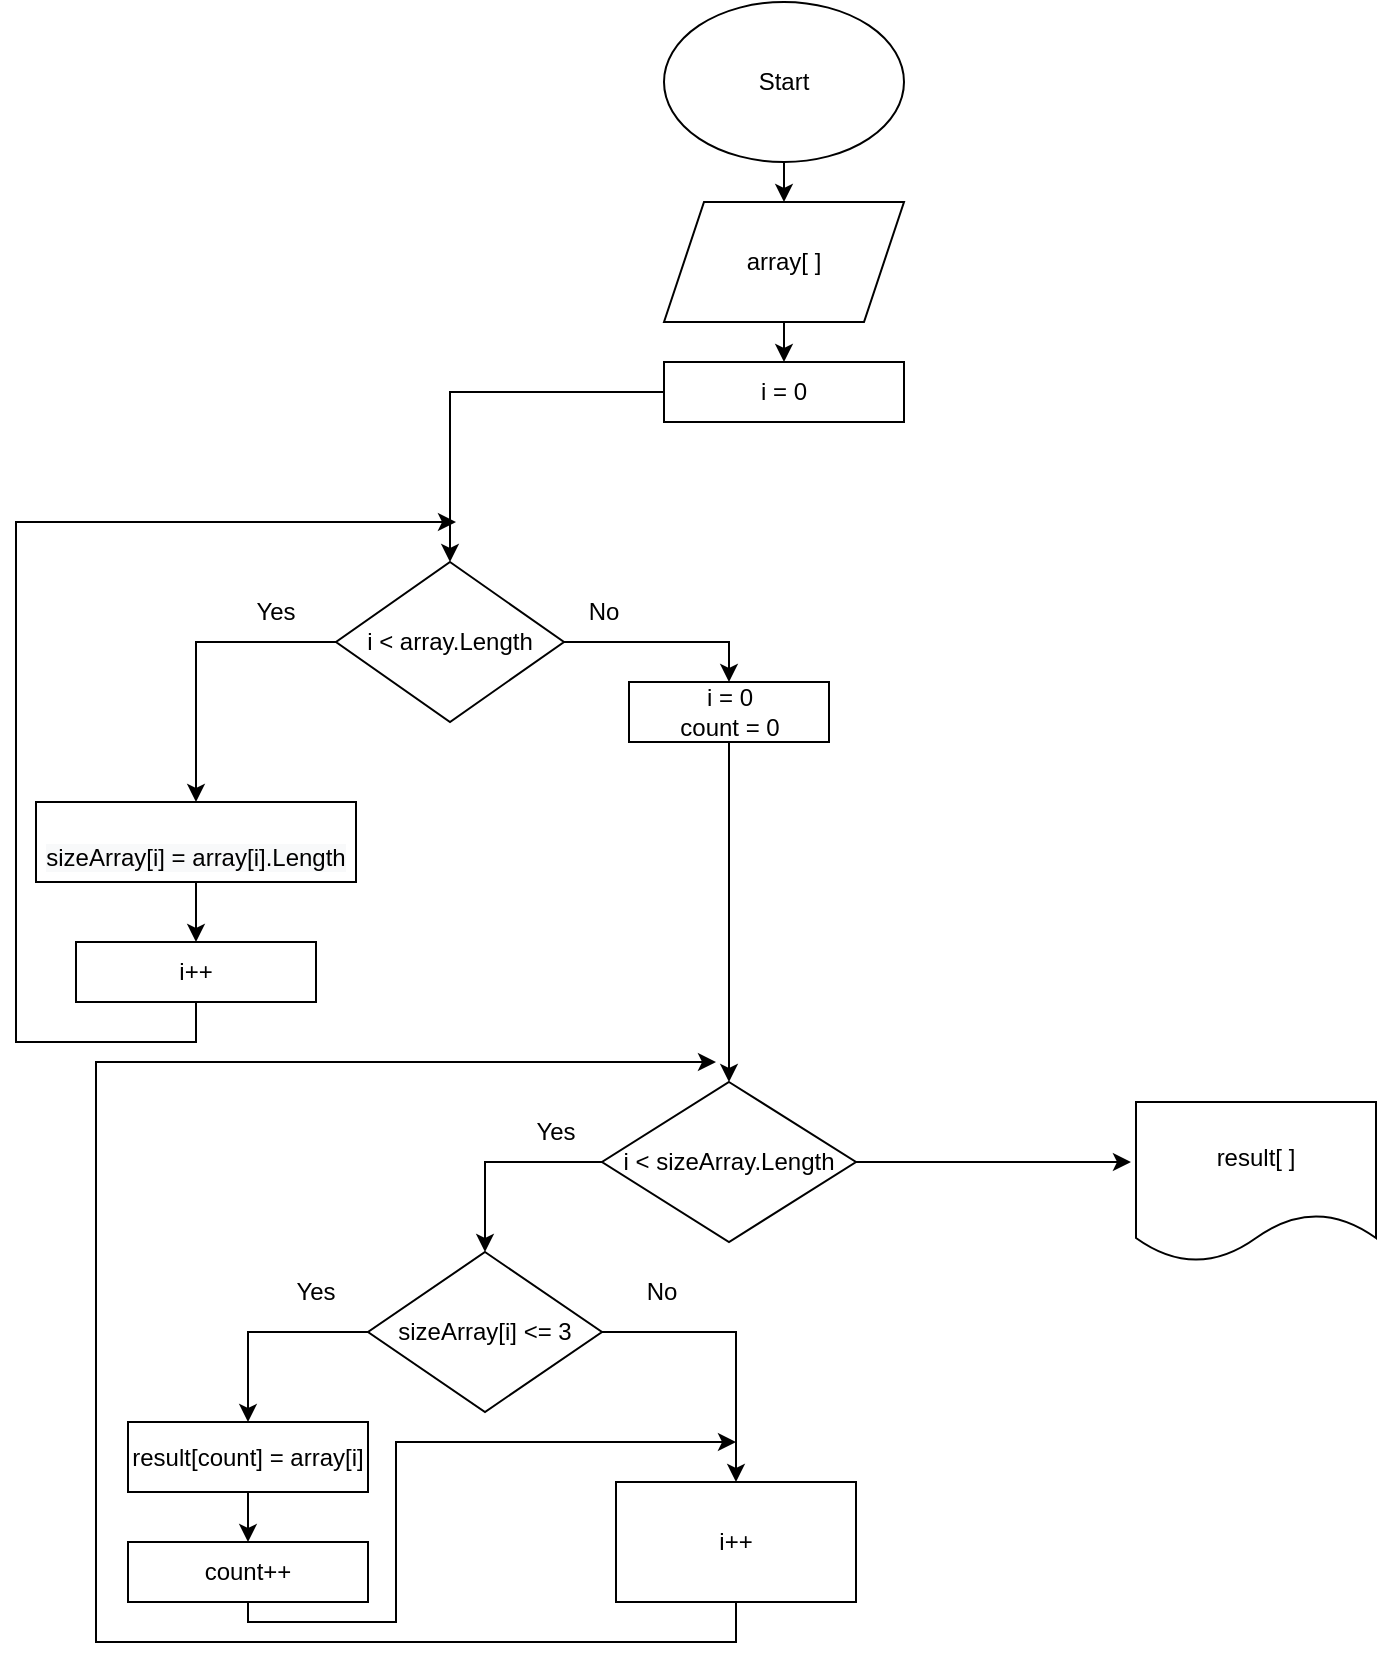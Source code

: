 <mxfile version="20.2.0" type="device"><diagram id="2v8lcFVWRdtHLaR7I88i" name="Страница 1"><mxGraphModel dx="1185" dy="655" grid="1" gridSize="10" guides="1" tooltips="1" connect="1" arrows="1" fold="1" page="1" pageScale="1" pageWidth="827" pageHeight="1169" math="0" shadow="0"><root><mxCell id="0"/><mxCell id="1" parent="0"/><mxCell id="awtF2lcgCRd2cvgCcLZ4-13" style="edgeStyle=orthogonalEdgeStyle;rounded=0;orthogonalLoop=1;jettySize=auto;html=1;exitX=0.5;exitY=1;exitDx=0;exitDy=0;entryX=0.5;entryY=0;entryDx=0;entryDy=0;" edge="1" parent="1" source="awtF2lcgCRd2cvgCcLZ4-1" target="awtF2lcgCRd2cvgCcLZ4-2"><mxGeometry relative="1" as="geometry"/></mxCell><mxCell id="awtF2lcgCRd2cvgCcLZ4-1" value="Start" style="ellipse;whiteSpace=wrap;html=1;" vertex="1" parent="1"><mxGeometry x="354" y="20" width="120" height="80" as="geometry"/></mxCell><mxCell id="awtF2lcgCRd2cvgCcLZ4-14" style="edgeStyle=orthogonalEdgeStyle;rounded=0;orthogonalLoop=1;jettySize=auto;html=1;exitX=0.5;exitY=1;exitDx=0;exitDy=0;entryX=0.5;entryY=0;entryDx=0;entryDy=0;" edge="1" parent="1" source="awtF2lcgCRd2cvgCcLZ4-2" target="awtF2lcgCRd2cvgCcLZ4-3"><mxGeometry relative="1" as="geometry"/></mxCell><mxCell id="awtF2lcgCRd2cvgCcLZ4-2" value="array[ ]" style="shape=parallelogram;perimeter=parallelogramPerimeter;whiteSpace=wrap;html=1;fixedSize=1;" vertex="1" parent="1"><mxGeometry x="354" y="120" width="120" height="60" as="geometry"/></mxCell><mxCell id="awtF2lcgCRd2cvgCcLZ4-11" style="edgeStyle=orthogonalEdgeStyle;rounded=0;orthogonalLoop=1;jettySize=auto;html=1;exitX=0;exitY=0.5;exitDx=0;exitDy=0;entryX=0.5;entryY=0;entryDx=0;entryDy=0;" edge="1" parent="1" source="awtF2lcgCRd2cvgCcLZ4-3" target="awtF2lcgCRd2cvgCcLZ4-4"><mxGeometry relative="1" as="geometry"/></mxCell><mxCell id="awtF2lcgCRd2cvgCcLZ4-3" value="i = 0" style="rounded=0;whiteSpace=wrap;html=1;" vertex="1" parent="1"><mxGeometry x="354" y="200" width="120" height="30" as="geometry"/></mxCell><mxCell id="awtF2lcgCRd2cvgCcLZ4-7" style="edgeStyle=orthogonalEdgeStyle;rounded=0;orthogonalLoop=1;jettySize=auto;html=1;exitX=0;exitY=0.5;exitDx=0;exitDy=0;entryX=0.5;entryY=0;entryDx=0;entryDy=0;" edge="1" parent="1" source="awtF2lcgCRd2cvgCcLZ4-4" target="awtF2lcgCRd2cvgCcLZ4-5"><mxGeometry relative="1" as="geometry"/></mxCell><mxCell id="awtF2lcgCRd2cvgCcLZ4-12" style="edgeStyle=orthogonalEdgeStyle;rounded=0;orthogonalLoop=1;jettySize=auto;html=1;exitX=1;exitY=0.5;exitDx=0;exitDy=0;entryX=0.5;entryY=0;entryDx=0;entryDy=0;" edge="1" parent="1" source="awtF2lcgCRd2cvgCcLZ4-4" target="awtF2lcgCRd2cvgCcLZ4-15"><mxGeometry relative="1" as="geometry"><mxPoint x="370" y="340" as="targetPoint"/></mxGeometry></mxCell><mxCell id="awtF2lcgCRd2cvgCcLZ4-4" value="i &amp;lt; array.Length" style="rhombus;whiteSpace=wrap;html=1;" vertex="1" parent="1"><mxGeometry x="190" y="300" width="114" height="80" as="geometry"/></mxCell><mxCell id="awtF2lcgCRd2cvgCcLZ4-9" style="edgeStyle=orthogonalEdgeStyle;rounded=0;orthogonalLoop=1;jettySize=auto;html=1;exitX=0.5;exitY=1;exitDx=0;exitDy=0;entryX=0.5;entryY=0;entryDx=0;entryDy=0;" edge="1" parent="1" source="awtF2lcgCRd2cvgCcLZ4-5" target="awtF2lcgCRd2cvgCcLZ4-8"><mxGeometry relative="1" as="geometry"/></mxCell><mxCell id="awtF2lcgCRd2cvgCcLZ4-5" value="&lt;br&gt;&lt;span style=&quot;color: rgb(0, 0, 0); font-family: Helvetica; font-size: 12px; font-style: normal; font-variant-ligatures: normal; font-variant-caps: normal; font-weight: 400; letter-spacing: normal; orphans: 2; text-align: center; text-indent: 0px; text-transform: none; widows: 2; word-spacing: 0px; -webkit-text-stroke-width: 0px; background-color: rgb(248, 249, 250); text-decoration-thickness: initial; text-decoration-style: initial; text-decoration-color: initial; float: none; display: inline !important;&quot;&gt;sizeArray[i] = array[i].Length&lt;/span&gt;&lt;br&gt;" style="rounded=0;whiteSpace=wrap;html=1;" vertex="1" parent="1"><mxGeometry x="40" y="420" width="160" height="40" as="geometry"/></mxCell><mxCell id="awtF2lcgCRd2cvgCcLZ4-33" style="edgeStyle=orthogonalEdgeStyle;rounded=0;orthogonalLoop=1;jettySize=auto;html=1;exitX=0.5;exitY=1;exitDx=0;exitDy=0;" edge="1" parent="1" source="awtF2lcgCRd2cvgCcLZ4-8"><mxGeometry relative="1" as="geometry"><mxPoint x="250" y="280" as="targetPoint"/><Array as="points"><mxPoint x="120" y="540"/><mxPoint x="30" y="540"/><mxPoint x="30" y="280"/></Array></mxGeometry></mxCell><mxCell id="awtF2lcgCRd2cvgCcLZ4-8" value="i++" style="rounded=0;whiteSpace=wrap;html=1;" vertex="1" parent="1"><mxGeometry x="60" y="490" width="120" height="30" as="geometry"/></mxCell><mxCell id="awtF2lcgCRd2cvgCcLZ4-17" style="edgeStyle=orthogonalEdgeStyle;rounded=0;orthogonalLoop=1;jettySize=auto;html=1;exitX=0.5;exitY=1;exitDx=0;exitDy=0;entryX=0.5;entryY=0;entryDx=0;entryDy=0;" edge="1" parent="1" source="awtF2lcgCRd2cvgCcLZ4-15" target="awtF2lcgCRd2cvgCcLZ4-16"><mxGeometry relative="1" as="geometry"/></mxCell><mxCell id="awtF2lcgCRd2cvgCcLZ4-15" value="i = 0&lt;br&gt;count = 0" style="rounded=0;whiteSpace=wrap;html=1;" vertex="1" parent="1"><mxGeometry x="336.5" y="360" width="100" height="30" as="geometry"/></mxCell><mxCell id="awtF2lcgCRd2cvgCcLZ4-19" style="edgeStyle=orthogonalEdgeStyle;rounded=0;orthogonalLoop=1;jettySize=auto;html=1;exitX=0;exitY=0.5;exitDx=0;exitDy=0;entryX=0.5;entryY=0;entryDx=0;entryDy=0;" edge="1" parent="1" source="awtF2lcgCRd2cvgCcLZ4-16" target="awtF2lcgCRd2cvgCcLZ4-18"><mxGeometry relative="1" as="geometry"/></mxCell><mxCell id="awtF2lcgCRd2cvgCcLZ4-41" style="edgeStyle=orthogonalEdgeStyle;rounded=0;orthogonalLoop=1;jettySize=auto;html=1;exitX=1;exitY=0.5;exitDx=0;exitDy=0;entryX=-0.021;entryY=0.375;entryDx=0;entryDy=0;entryPerimeter=0;" edge="1" parent="1" source="awtF2lcgCRd2cvgCcLZ4-16" target="awtF2lcgCRd2cvgCcLZ4-40"><mxGeometry relative="1" as="geometry"/></mxCell><mxCell id="awtF2lcgCRd2cvgCcLZ4-16" value="i &amp;lt; sizeArray.Length" style="rhombus;whiteSpace=wrap;html=1;" vertex="1" parent="1"><mxGeometry x="323" y="560" width="127" height="80" as="geometry"/></mxCell><mxCell id="awtF2lcgCRd2cvgCcLZ4-24" style="edgeStyle=orthogonalEdgeStyle;rounded=0;orthogonalLoop=1;jettySize=auto;html=1;exitX=0;exitY=0.5;exitDx=0;exitDy=0;entryX=0.5;entryY=0;entryDx=0;entryDy=0;" edge="1" parent="1" source="awtF2lcgCRd2cvgCcLZ4-18" target="awtF2lcgCRd2cvgCcLZ4-23"><mxGeometry relative="1" as="geometry"/></mxCell><mxCell id="awtF2lcgCRd2cvgCcLZ4-28" style="edgeStyle=orthogonalEdgeStyle;rounded=0;orthogonalLoop=1;jettySize=auto;html=1;exitX=1;exitY=0.5;exitDx=0;exitDy=0;entryX=0.5;entryY=0;entryDx=0;entryDy=0;" edge="1" parent="1" source="awtF2lcgCRd2cvgCcLZ4-18" target="awtF2lcgCRd2cvgCcLZ4-29"><mxGeometry relative="1" as="geometry"><mxPoint x="470" y="545" as="targetPoint"/></mxGeometry></mxCell><mxCell id="awtF2lcgCRd2cvgCcLZ4-18" value="sizeArray[i] &amp;lt;= 3" style="rhombus;whiteSpace=wrap;html=1;" vertex="1" parent="1"><mxGeometry x="206" y="645" width="117" height="80" as="geometry"/></mxCell><mxCell id="awtF2lcgCRd2cvgCcLZ4-20" value="Yes" style="text;html=1;strokeColor=none;fillColor=none;align=center;verticalAlign=middle;whiteSpace=wrap;rounded=0;" vertex="1" parent="1"><mxGeometry x="130" y="310" width="60" height="30" as="geometry"/></mxCell><mxCell id="awtF2lcgCRd2cvgCcLZ4-22" value="No" style="text;html=1;strokeColor=none;fillColor=none;align=center;verticalAlign=middle;whiteSpace=wrap;rounded=0;" vertex="1" parent="1"><mxGeometry x="294" y="310" width="60" height="30" as="geometry"/></mxCell><mxCell id="awtF2lcgCRd2cvgCcLZ4-26" style="edgeStyle=orthogonalEdgeStyle;rounded=0;orthogonalLoop=1;jettySize=auto;html=1;exitX=0.5;exitY=1;exitDx=0;exitDy=0;entryX=0.5;entryY=0;entryDx=0;entryDy=0;" edge="1" parent="1" source="awtF2lcgCRd2cvgCcLZ4-23" target="awtF2lcgCRd2cvgCcLZ4-25"><mxGeometry relative="1" as="geometry"/></mxCell><mxCell id="awtF2lcgCRd2cvgCcLZ4-23" value="result[count] = array[i]" style="rounded=0;whiteSpace=wrap;html=1;" vertex="1" parent="1"><mxGeometry x="86" y="730" width="120" height="35" as="geometry"/></mxCell><mxCell id="awtF2lcgCRd2cvgCcLZ4-34" style="edgeStyle=orthogonalEdgeStyle;rounded=0;orthogonalLoop=1;jettySize=auto;html=1;exitX=0.5;exitY=1;exitDx=0;exitDy=0;" edge="1" parent="1" source="awtF2lcgCRd2cvgCcLZ4-25"><mxGeometry relative="1" as="geometry"><mxPoint x="390" y="740" as="targetPoint"/><Array as="points"><mxPoint x="146" y="830"/><mxPoint x="220" y="830"/><mxPoint x="220" y="740"/></Array></mxGeometry></mxCell><mxCell id="awtF2lcgCRd2cvgCcLZ4-25" value="count++" style="rounded=0;whiteSpace=wrap;html=1;" vertex="1" parent="1"><mxGeometry x="86" y="790" width="120" height="30" as="geometry"/></mxCell><mxCell id="awtF2lcgCRd2cvgCcLZ4-38" style="edgeStyle=orthogonalEdgeStyle;rounded=0;orthogonalLoop=1;jettySize=auto;html=1;exitX=0.5;exitY=1;exitDx=0;exitDy=0;" edge="1" parent="1" source="awtF2lcgCRd2cvgCcLZ4-29"><mxGeometry relative="1" as="geometry"><mxPoint x="380" y="550" as="targetPoint"/><Array as="points"><mxPoint x="390" y="840"/><mxPoint x="70" y="840"/><mxPoint x="70" y="550"/></Array></mxGeometry></mxCell><mxCell id="awtF2lcgCRd2cvgCcLZ4-29" value="i++" style="rounded=0;whiteSpace=wrap;html=1;" vertex="1" parent="1"><mxGeometry x="330" y="760" width="120" height="60" as="geometry"/></mxCell><mxCell id="awtF2lcgCRd2cvgCcLZ4-35" value="Yes" style="text;html=1;strokeColor=none;fillColor=none;align=center;verticalAlign=middle;whiteSpace=wrap;rounded=0;" vertex="1" parent="1"><mxGeometry x="150" y="650" width="60" height="30" as="geometry"/></mxCell><mxCell id="awtF2lcgCRd2cvgCcLZ4-36" value="No" style="text;html=1;strokeColor=none;fillColor=none;align=center;verticalAlign=middle;whiteSpace=wrap;rounded=0;" vertex="1" parent="1"><mxGeometry x="323" y="650" width="60" height="30" as="geometry"/></mxCell><mxCell id="awtF2lcgCRd2cvgCcLZ4-39" value="Yes" style="text;html=1;strokeColor=none;fillColor=none;align=center;verticalAlign=middle;whiteSpace=wrap;rounded=0;" vertex="1" parent="1"><mxGeometry x="270" y="570" width="60" height="30" as="geometry"/></mxCell><mxCell id="awtF2lcgCRd2cvgCcLZ4-40" value="result[ ]" style="shape=document;whiteSpace=wrap;html=1;boundedLbl=1;" vertex="1" parent="1"><mxGeometry x="590" y="570" width="120" height="80" as="geometry"/></mxCell></root></mxGraphModel></diagram></mxfile>